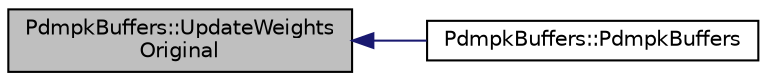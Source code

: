 digraph "PdmpkBuffers::UpdateWeightsOriginal"
{
 // INTERACTIVE_SVG=YES
  edge [fontname="Helvetica",fontsize="10",labelfontname="Helvetica",labelfontsize="10"];
  node [fontname="Helvetica",fontsize="10",shape=record];
  rankdir="LR";
  Node108 [label="PdmpkBuffers::UpdateWeights\lOriginal",height=0.2,width=0.4,color="black", fillcolor="grey75", style="filled", fontcolor="black"];
  Node108 -> Node109 [dir="back",color="midnightblue",fontsize="10",style="solid",fontname="Helvetica"];
  Node109 [label="PdmpkBuffers::PdmpkBuffers",height=0.2,width=0.4,color="black", fillcolor="white", style="filled",URL="$classPdmpkBuffers.html#adf7057953c78376e4a2db6fb48546a7b",tooltip="Constructor. "];
}
